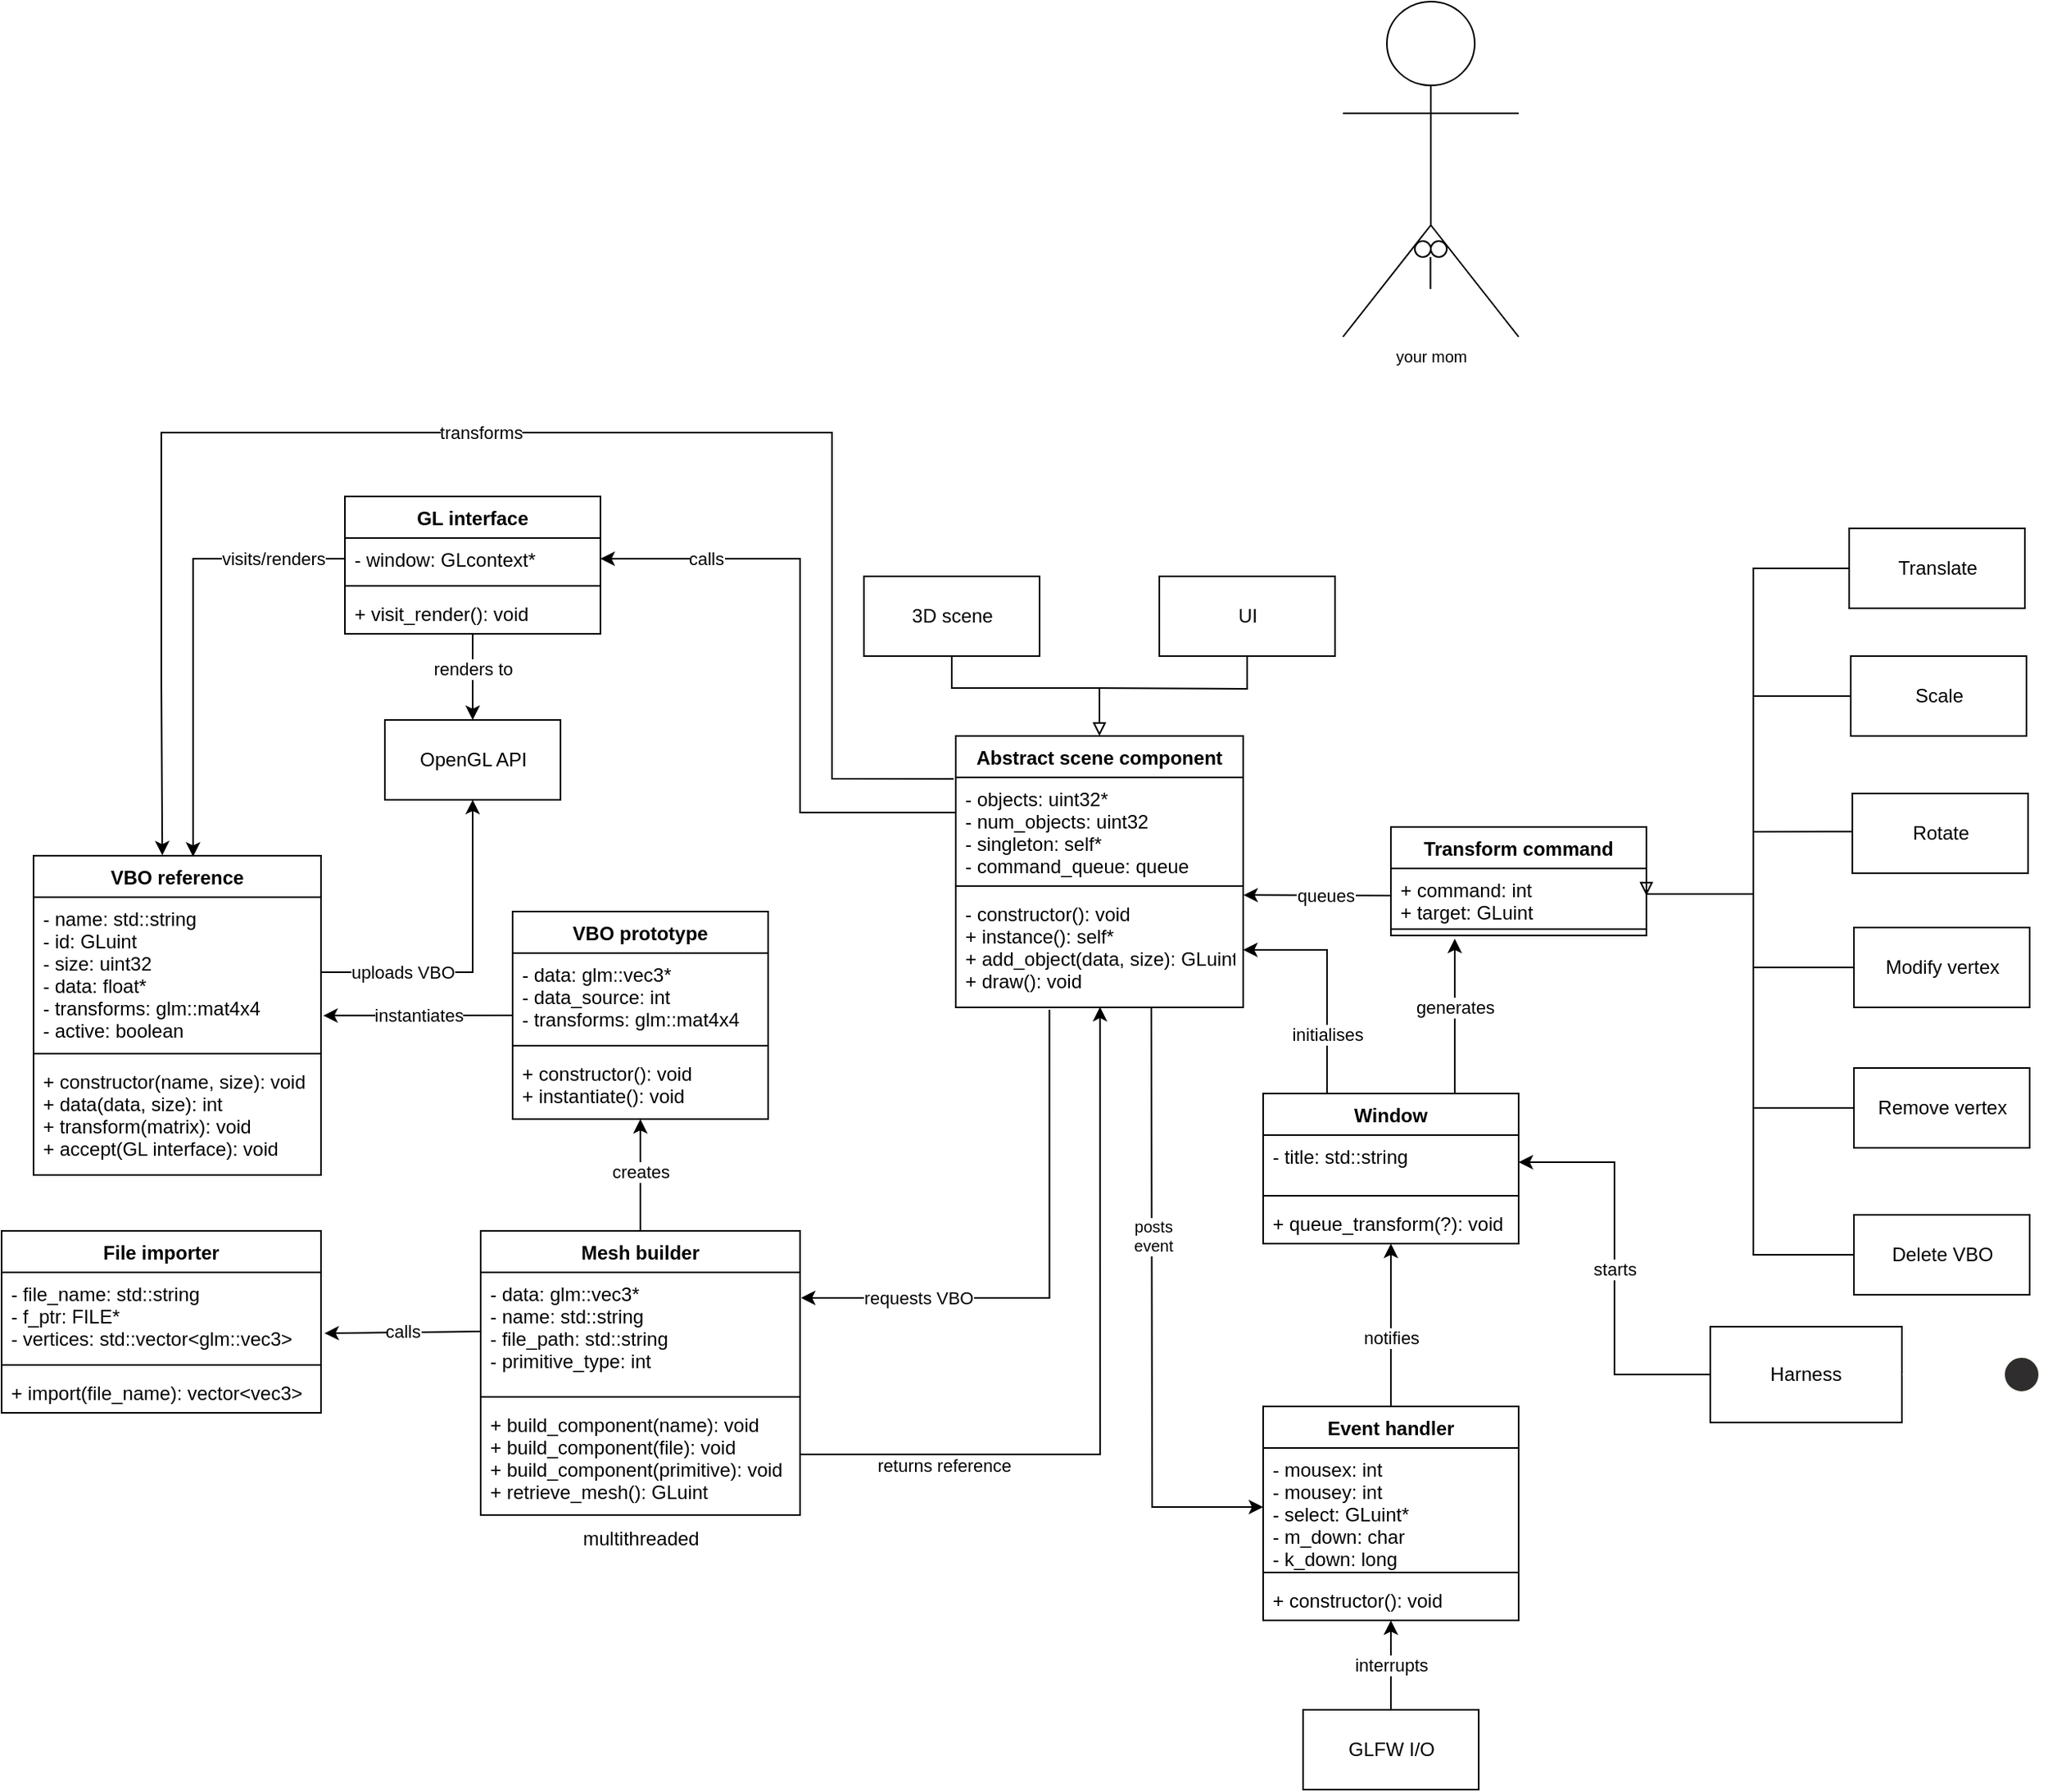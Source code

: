 <mxfile version="20.7.4" type="device"><diagram id="W9tIgFoE3N0dpQZnhDmk" name="Page-1"><mxGraphModel dx="1688" dy="947" grid="1" gridSize="10" guides="1" tooltips="1" connect="1" arrows="1" fold="1" page="1" pageScale="1" pageWidth="3300" pageHeight="4681" math="0" shadow="0"><root><mxCell id="0"/><mxCell id="1" parent="0"/><mxCell id="KyaV4JuoEpW7Y1xoKNzu-1" value="Window" style="swimlane;fontStyle=1;align=center;verticalAlign=top;childLayout=stackLayout;horizontal=1;startSize=26;horizontalStack=0;resizeParent=1;resizeParentMax=0;resizeLast=0;collapsible=1;marginBottom=0;" parent="1" vertex="1"><mxGeometry x="1940" y="1664" width="160" height="94" as="geometry"/></mxCell><mxCell id="KyaV4JuoEpW7Y1xoKNzu-2" value="- title: std::string" style="text;strokeColor=none;fillColor=none;align=left;verticalAlign=top;spacingLeft=4;spacingRight=4;overflow=hidden;rotatable=0;points=[[0,0.5],[1,0.5]];portConstraint=eastwest;" parent="KyaV4JuoEpW7Y1xoKNzu-1" vertex="1"><mxGeometry y="26" width="160" height="34" as="geometry"/></mxCell><mxCell id="KyaV4JuoEpW7Y1xoKNzu-3" value="" style="line;strokeWidth=1;fillColor=none;align=left;verticalAlign=middle;spacingTop=-1;spacingLeft=3;spacingRight=3;rotatable=0;labelPosition=right;points=[];portConstraint=eastwest;strokeColor=inherit;" parent="KyaV4JuoEpW7Y1xoKNzu-1" vertex="1"><mxGeometry y="60" width="160" height="8" as="geometry"/></mxCell><mxCell id="KyaV4JuoEpW7Y1xoKNzu-4" value="+ queue_transform(?): void" style="text;strokeColor=none;fillColor=none;align=left;verticalAlign=top;spacingLeft=4;spacingRight=4;overflow=hidden;rotatable=0;points=[[0,0.5],[1,0.5]];portConstraint=eastwest;" parent="KyaV4JuoEpW7Y1xoKNzu-1" vertex="1"><mxGeometry y="68" width="160" height="26" as="geometry"/></mxCell><mxCell id="KyaV4JuoEpW7Y1xoKNzu-5" value="VBO reference" style="swimlane;fontStyle=1;align=center;verticalAlign=top;childLayout=stackLayout;horizontal=1;startSize=26;horizontalStack=0;resizeParent=1;resizeParentMax=0;resizeLast=0;collapsible=1;marginBottom=0;" parent="1" vertex="1"><mxGeometry x="1170" y="1515" width="180" height="200" as="geometry"/></mxCell><mxCell id="KyaV4JuoEpW7Y1xoKNzu-6" value="- name: std::string&#10;- id: GLuint&#10;- size: uint32&#10;- data: float*&#10;- transforms: glm::mat4x4&#10;- active: boolean&#10;&#10;" style="text;strokeColor=none;fillColor=none;align=left;verticalAlign=top;spacingLeft=4;spacingRight=4;overflow=hidden;rotatable=0;points=[[0,0.5],[1,0.5]];portConstraint=eastwest;" parent="KyaV4JuoEpW7Y1xoKNzu-5" vertex="1"><mxGeometry y="26" width="180" height="94" as="geometry"/></mxCell><mxCell id="KyaV4JuoEpW7Y1xoKNzu-7" value="" style="line;strokeWidth=1;fillColor=none;align=left;verticalAlign=middle;spacingTop=-1;spacingLeft=3;spacingRight=3;rotatable=0;labelPosition=right;points=[];portConstraint=eastwest;strokeColor=inherit;" parent="KyaV4JuoEpW7Y1xoKNzu-5" vertex="1"><mxGeometry y="120" width="180" height="8" as="geometry"/></mxCell><mxCell id="KyaV4JuoEpW7Y1xoKNzu-8" value="+ constructor(name, size): void&#10;+ data(data, size): int&#10;+ transform(matrix): void&#10;+ accept(GL interface): void&#10;&#10;&#10;&#10;" style="text;strokeColor=none;fillColor=none;align=left;verticalAlign=top;spacingLeft=4;spacingRight=4;overflow=hidden;rotatable=0;points=[[0,0.5],[1,0.5]];portConstraint=eastwest;" parent="KyaV4JuoEpW7Y1xoKNzu-5" vertex="1"><mxGeometry y="128" width="180" height="72" as="geometry"/></mxCell><mxCell id="KyaV4JuoEpW7Y1xoKNzu-9" value="" style="group" parent="1" connectable="0" vertex="1"><mxGeometry x="1690" y="1340" width="295" height="250" as="geometry"/></mxCell><mxCell id="KyaV4JuoEpW7Y1xoKNzu-10" value="Abstract scene component" style="swimlane;fontStyle=1;align=center;verticalAlign=top;childLayout=stackLayout;horizontal=1;startSize=26;horizontalStack=0;resizeParent=1;resizeParentMax=0;resizeLast=0;collapsible=1;marginBottom=0;" parent="KyaV4JuoEpW7Y1xoKNzu-9" vertex="1"><mxGeometry x="57.5" y="100" width="180" height="170" as="geometry"/></mxCell><mxCell id="KyaV4JuoEpW7Y1xoKNzu-11" value="- objects: uint32*&#10;- num_objects: uint32&#10;- singleton: self*&#10;- command_queue: queue&#10;" style="text;strokeColor=none;fillColor=none;align=left;verticalAlign=top;spacingLeft=4;spacingRight=4;overflow=hidden;rotatable=0;points=[[0,0.5],[1,0.5]];portConstraint=eastwest;" parent="KyaV4JuoEpW7Y1xoKNzu-10" vertex="1"><mxGeometry y="26" width="180" height="64" as="geometry"/></mxCell><mxCell id="KyaV4JuoEpW7Y1xoKNzu-12" value="" style="line;strokeWidth=1;fillColor=none;align=left;verticalAlign=middle;spacingTop=-1;spacingLeft=3;spacingRight=3;rotatable=0;labelPosition=right;points=[];portConstraint=eastwest;strokeColor=inherit;" parent="KyaV4JuoEpW7Y1xoKNzu-10" vertex="1"><mxGeometry y="90" width="180" height="8" as="geometry"/></mxCell><mxCell id="KyaV4JuoEpW7Y1xoKNzu-13" value="- constructor(): void&#10;+ instance(): self*&#10;+ add_object(data, size): GLuint&#10;+ draw(): void&#10;" style="text;strokeColor=none;fillColor=none;align=left;verticalAlign=top;spacingLeft=4;spacingRight=4;overflow=hidden;rotatable=0;points=[[0,0.5],[1,0.5]];portConstraint=eastwest;" parent="KyaV4JuoEpW7Y1xoKNzu-10" vertex="1"><mxGeometry y="98" width="180" height="72" as="geometry"/></mxCell><mxCell id="KyaV4JuoEpW7Y1xoKNzu-14" value="3D scene" style="html=1;" parent="KyaV4JuoEpW7Y1xoKNzu-9" vertex="1"><mxGeometry width="110" height="50" as="geometry"/></mxCell><mxCell id="KyaV4JuoEpW7Y1xoKNzu-15" value="UI" style="html=1;" parent="KyaV4JuoEpW7Y1xoKNzu-9" vertex="1"><mxGeometry x="185" width="110" height="50" as="geometry"/></mxCell><mxCell id="KyaV4JuoEpW7Y1xoKNzu-16" value="" style="endArrow=block;html=1;rounded=0;endFill=0;entryX=0.5;entryY=0;entryDx=0;entryDy=0;exitX=0.5;exitY=1;exitDx=0;exitDy=0;edgeStyle=orthogonalEdgeStyle;" parent="KyaV4JuoEpW7Y1xoKNzu-9" source="KyaV4JuoEpW7Y1xoKNzu-14" target="KyaV4JuoEpW7Y1xoKNzu-10" edge="1"><mxGeometry width="50" height="50" relative="1" as="geometry"><mxPoint x="-172.5" y="10" as="sourcePoint"/><mxPoint x="-122.5" y="-40" as="targetPoint"/><Array as="points"><mxPoint x="55.5" y="70"/><mxPoint x="147.5" y="70"/></Array></mxGeometry></mxCell><mxCell id="KyaV4JuoEpW7Y1xoKNzu-17" value="" style="endArrow=none;html=1;rounded=0;entryX=0.5;entryY=1;entryDx=0;entryDy=0;edgeStyle=orthogonalEdgeStyle;" parent="KyaV4JuoEpW7Y1xoKNzu-9" target="KyaV4JuoEpW7Y1xoKNzu-15" edge="1"><mxGeometry width="50" height="50" relative="1" as="geometry"><mxPoint x="147.5" y="70" as="sourcePoint"/><mxPoint x="327.5" y="70" as="targetPoint"/></mxGeometry></mxCell><mxCell id="KyaV4JuoEpW7Y1xoKNzu-18" value="" style="group" parent="1" connectable="0" vertex="1"><mxGeometry x="2010" y="1310" width="410" height="480" as="geometry"/></mxCell><mxCell id="KyaV4JuoEpW7Y1xoKNzu-19" value="Translate" style="html=1;" parent="KyaV4JuoEpW7Y1xoKNzu-18" vertex="1"><mxGeometry x="297" width="110" height="50" as="geometry"/></mxCell><mxCell id="KyaV4JuoEpW7Y1xoKNzu-20" value="Scale" style="html=1;" parent="KyaV4JuoEpW7Y1xoKNzu-18" vertex="1"><mxGeometry x="298" y="80" width="110" height="50" as="geometry"/></mxCell><mxCell id="KyaV4JuoEpW7Y1xoKNzu-21" value="Rotate" style="html=1;" parent="KyaV4JuoEpW7Y1xoKNzu-18" vertex="1"><mxGeometry x="299" y="166" width="110" height="50" as="geometry"/></mxCell><mxCell id="KyaV4JuoEpW7Y1xoKNzu-22" value="Modify vertex" style="html=1;" parent="KyaV4JuoEpW7Y1xoKNzu-18" vertex="1"><mxGeometry x="300" y="250" width="110" height="50" as="geometry"/></mxCell><mxCell id="KyaV4JuoEpW7Y1xoKNzu-23" value="Remove vertex" style="html=1;" parent="KyaV4JuoEpW7Y1xoKNzu-18" vertex="1"><mxGeometry x="300" y="338" width="110" height="50" as="geometry"/></mxCell><mxCell id="KyaV4JuoEpW7Y1xoKNzu-24" value="Delete VBO" style="html=1;" parent="KyaV4JuoEpW7Y1xoKNzu-18" vertex="1"><mxGeometry x="300" y="430" width="110" height="50" as="geometry"/></mxCell><mxCell id="KyaV4JuoEpW7Y1xoKNzu-25" value="" style="endArrow=block;html=1;rounded=0;endFill=0;exitX=0;exitY=0.5;exitDx=0;exitDy=0;edgeStyle=orthogonalEdgeStyle;" parent="KyaV4JuoEpW7Y1xoKNzu-18" source="KyaV4JuoEpW7Y1xoKNzu-19" edge="1"><mxGeometry width="50" height="50" relative="1" as="geometry"><mxPoint x="-303" y="190" as="sourcePoint"/><mxPoint x="170" y="230" as="targetPoint"/><Array as="points"><mxPoint x="237" y="25"/><mxPoint x="237" y="229"/></Array></mxGeometry></mxCell><mxCell id="KyaV4JuoEpW7Y1xoKNzu-26" value="" style="endArrow=none;html=1;rounded=0;entryX=0;entryY=0.5;entryDx=0;entryDy=0;edgeStyle=orthogonalEdgeStyle;" parent="KyaV4JuoEpW7Y1xoKNzu-18" target="KyaV4JuoEpW7Y1xoKNzu-24" edge="1"><mxGeometry width="50" height="50" relative="1" as="geometry"><mxPoint x="237" y="220" as="sourcePoint"/><mxPoint x="147" y="100" as="targetPoint"/><Array as="points"><mxPoint x="237" y="455"/></Array></mxGeometry></mxCell><mxCell id="KyaV4JuoEpW7Y1xoKNzu-27" value="" style="endArrow=none;html=1;rounded=0;exitX=0;exitY=0.5;exitDx=0;exitDy=0;" parent="KyaV4JuoEpW7Y1xoKNzu-18" source="KyaV4JuoEpW7Y1xoKNzu-20" edge="1"><mxGeometry width="50" height="50" relative="1" as="geometry"><mxPoint x="567" y="210" as="sourcePoint"/><mxPoint x="237" y="105" as="targetPoint"/></mxGeometry></mxCell><mxCell id="KyaV4JuoEpW7Y1xoKNzu-28" value="" style="endArrow=none;html=1;rounded=0;exitX=-0.001;exitY=0.478;exitDx=0;exitDy=0;exitPerimeter=0;" parent="KyaV4JuoEpW7Y1xoKNzu-18" source="KyaV4JuoEpW7Y1xoKNzu-21" edge="1"><mxGeometry width="50" height="50" relative="1" as="geometry"><mxPoint x="287" y="190" as="sourcePoint"/><mxPoint x="237" y="190" as="targetPoint"/></mxGeometry></mxCell><mxCell id="KyaV4JuoEpW7Y1xoKNzu-29" value="" style="endArrow=none;html=1;rounded=0;entryX=0;entryY=0.5;entryDx=0;entryDy=0;" parent="KyaV4JuoEpW7Y1xoKNzu-18" target="KyaV4JuoEpW7Y1xoKNzu-22" edge="1"><mxGeometry width="50" height="50" relative="1" as="geometry"><mxPoint x="237" y="275" as="sourcePoint"/><mxPoint x="207" y="330" as="targetPoint"/></mxGeometry></mxCell><mxCell id="KyaV4JuoEpW7Y1xoKNzu-30" value="" style="endArrow=none;html=1;rounded=0;entryX=0;entryY=0.5;entryDx=0;entryDy=0;" parent="KyaV4JuoEpW7Y1xoKNzu-18" target="KyaV4JuoEpW7Y1xoKNzu-23" edge="1"><mxGeometry width="50" height="50" relative="1" as="geometry"><mxPoint x="237" y="363" as="sourcePoint"/><mxPoint x="197" y="380" as="targetPoint"/></mxGeometry></mxCell><mxCell id="KyaV4JuoEpW7Y1xoKNzu-31" value="Transform command" style="swimlane;fontStyle=1;align=center;verticalAlign=top;childLayout=stackLayout;horizontal=1;startSize=26;horizontalStack=0;resizeParent=1;resizeParentMax=0;resizeLast=0;collapsible=1;marginBottom=0;" parent="KyaV4JuoEpW7Y1xoKNzu-18" vertex="1"><mxGeometry x="10" y="187" width="160" height="68" as="geometry"/></mxCell><mxCell id="KyaV4JuoEpW7Y1xoKNzu-32" value="+ command: int&#10;+ target: GLuint&#10;" style="text;strokeColor=none;fillColor=none;align=left;verticalAlign=top;spacingLeft=4;spacingRight=4;overflow=hidden;rotatable=0;points=[[0,0.5],[1,0.5]];portConstraint=eastwest;" parent="KyaV4JuoEpW7Y1xoKNzu-31" vertex="1"><mxGeometry y="26" width="160" height="34" as="geometry"/></mxCell><mxCell id="KyaV4JuoEpW7Y1xoKNzu-33" value="" style="line;strokeWidth=1;fillColor=none;align=left;verticalAlign=middle;spacingTop=-1;spacingLeft=3;spacingRight=3;rotatable=0;labelPosition=right;points=[];portConstraint=eastwest;strokeColor=inherit;" parent="KyaV4JuoEpW7Y1xoKNzu-31" vertex="1"><mxGeometry y="60" width="160" height="8" as="geometry"/></mxCell><mxCell id="KyaV4JuoEpW7Y1xoKNzu-34" value="VBO prototype" style="swimlane;fontStyle=1;align=center;verticalAlign=top;childLayout=stackLayout;horizontal=1;startSize=26;horizontalStack=0;resizeParent=1;resizeParentMax=0;resizeLast=0;collapsible=1;marginBottom=0;" parent="1" vertex="1"><mxGeometry x="1470" y="1550" width="160" height="130" as="geometry"/></mxCell><mxCell id="KyaV4JuoEpW7Y1xoKNzu-35" value="- data: glm::vec3*&#10;- data_source: int&#10;- transforms: glm::mat4x4&#10;" style="text;strokeColor=none;fillColor=none;align=left;verticalAlign=top;spacingLeft=4;spacingRight=4;overflow=hidden;rotatable=0;points=[[0,0.5],[1,0.5]];portConstraint=eastwest;" parent="KyaV4JuoEpW7Y1xoKNzu-34" vertex="1"><mxGeometry y="26" width="160" height="54" as="geometry"/></mxCell><mxCell id="KyaV4JuoEpW7Y1xoKNzu-36" value="" style="line;strokeWidth=1;fillColor=none;align=left;verticalAlign=middle;spacingTop=-1;spacingLeft=3;spacingRight=3;rotatable=0;labelPosition=right;points=[];portConstraint=eastwest;strokeColor=inherit;" parent="KyaV4JuoEpW7Y1xoKNzu-34" vertex="1"><mxGeometry y="80" width="160" height="8" as="geometry"/></mxCell><mxCell id="KyaV4JuoEpW7Y1xoKNzu-37" value="+ constructor(): void&#10;+ instantiate(): void" style="text;strokeColor=none;fillColor=none;align=left;verticalAlign=top;spacingLeft=4;spacingRight=4;overflow=hidden;rotatable=0;points=[[0,0.5],[1,0.5]];portConstraint=eastwest;" parent="KyaV4JuoEpW7Y1xoKNzu-34" vertex="1"><mxGeometry y="88" width="160" height="42" as="geometry"/></mxCell><mxCell id="KyaV4JuoEpW7Y1xoKNzu-38" value="" style="endArrow=classic;html=1;rounded=0;exitX=0.5;exitY=0;exitDx=0;exitDy=0;" parent="1" source="KyaV4JuoEpW7Y1xoKNzu-62" target="KyaV4JuoEpW7Y1xoKNzu-37" edge="1"><mxGeometry width="50" height="50" relative="1" as="geometry"><mxPoint x="1270" y="1750" as="sourcePoint"/><mxPoint x="1530" y="1600" as="targetPoint"/></mxGeometry></mxCell><mxCell id="KyaV4JuoEpW7Y1xoKNzu-39" value="creates" style="edgeLabel;html=1;align=center;verticalAlign=middle;resizable=0;points=[];" parent="KyaV4JuoEpW7Y1xoKNzu-38" connectable="0" vertex="1"><mxGeometry x="-0.261" y="-2" relative="1" as="geometry"><mxPoint x="-2" y="-11" as="offset"/></mxGeometry></mxCell><mxCell id="KyaV4JuoEpW7Y1xoKNzu-40" value="" style="endArrow=classic;html=1;rounded=0;edgeStyle=orthogonalEdgeStyle;entryX=0.502;entryY=0.996;entryDx=0;entryDy=0;entryPerimeter=0;exitX=1;exitY=0.5;exitDx=0;exitDy=0;" parent="1" source="KyaV4JuoEpW7Y1xoKNzu-65" target="KyaV4JuoEpW7Y1xoKNzu-13" edge="1"><mxGeometry width="50" height="50" relative="1" as="geometry"><mxPoint x="1650" y="1710" as="sourcePoint"/><mxPoint x="1700" y="1660" as="targetPoint"/><Array as="points"><mxPoint x="1650" y="1890"/><mxPoint x="1838" y="1890"/></Array></mxGeometry></mxCell><mxCell id="KyaV4JuoEpW7Y1xoKNzu-41" value="returns reference" style="edgeLabel;html=1;align=center;verticalAlign=middle;resizable=0;points=[];" parent="KyaV4JuoEpW7Y1xoKNzu-40" connectable="0" vertex="1"><mxGeometry x="-0.184" y="-1" relative="1" as="geometry"><mxPoint x="-99" y="8" as="offset"/></mxGeometry></mxCell><mxCell id="KyaV4JuoEpW7Y1xoKNzu-42" value="" style="endArrow=classic;html=1;rounded=0;exitX=0.326;exitY=1.021;exitDx=0;exitDy=0;exitPerimeter=0;entryX=1.003;entryY=0.222;entryDx=0;entryDy=0;edgeStyle=orthogonalEdgeStyle;entryPerimeter=0;shadow=0;" parent="1" source="KyaV4JuoEpW7Y1xoKNzu-13" target="KyaV4JuoEpW7Y1xoKNzu-63" edge="1"><mxGeometry width="50" height="50" relative="1" as="geometry"><mxPoint x="1260" y="1740" as="sourcePoint"/><mxPoint x="1310" y="1690" as="targetPoint"/><Array as="points"><mxPoint x="1806" y="1792"/><mxPoint x="1651" y="1792"/></Array></mxGeometry></mxCell><mxCell id="KyaV4JuoEpW7Y1xoKNzu-43" value="requests VBO" style="edgeLabel;html=1;align=center;verticalAlign=middle;resizable=0;points=[];" parent="KyaV4JuoEpW7Y1xoKNzu-42" connectable="0" vertex="1"><mxGeometry x="0.219" relative="1" as="geometry"><mxPoint x="-58" as="offset"/></mxGeometry></mxCell><mxCell id="KyaV4JuoEpW7Y1xoKNzu-44" value="GL interface" style="swimlane;fontStyle=1;align=center;verticalAlign=top;childLayout=stackLayout;horizontal=1;startSize=26;horizontalStack=0;resizeParent=1;resizeParentMax=0;resizeLast=0;collapsible=1;marginBottom=0;" parent="1" vertex="1"><mxGeometry x="1365" y="1290" width="160" height="86" as="geometry"/></mxCell><mxCell id="KyaV4JuoEpW7Y1xoKNzu-45" value="- window: GLcontext*" style="text;strokeColor=none;fillColor=none;align=left;verticalAlign=top;spacingLeft=4;spacingRight=4;overflow=hidden;rotatable=0;points=[[0,0.5],[1,0.5]];portConstraint=eastwest;" parent="KyaV4JuoEpW7Y1xoKNzu-44" vertex="1"><mxGeometry y="26" width="160" height="26" as="geometry"/></mxCell><mxCell id="KyaV4JuoEpW7Y1xoKNzu-46" value="" style="line;strokeWidth=1;fillColor=none;align=left;verticalAlign=middle;spacingTop=-1;spacingLeft=3;spacingRight=3;rotatable=0;labelPosition=right;points=[];portConstraint=eastwest;strokeColor=inherit;" parent="KyaV4JuoEpW7Y1xoKNzu-44" vertex="1"><mxGeometry y="52" width="160" height="8" as="geometry"/></mxCell><mxCell id="KyaV4JuoEpW7Y1xoKNzu-47" value="+ visit_render(): void" style="text;strokeColor=none;fillColor=none;align=left;verticalAlign=top;spacingLeft=4;spacingRight=4;overflow=hidden;rotatable=0;points=[[0,0.5],[1,0.5]];portConstraint=eastwest;" parent="KyaV4JuoEpW7Y1xoKNzu-44" vertex="1"><mxGeometry y="60" width="160" height="26" as="geometry"/></mxCell><mxCell id="KyaV4JuoEpW7Y1xoKNzu-48" value="" style="endArrow=classic;html=1;rounded=0;shadow=0;exitX=0;exitY=0.5;exitDx=0;exitDy=0;entryX=1;entryY=0.5;entryDx=0;entryDy=0;edgeStyle=orthogonalEdgeStyle;" parent="1" source="KyaV4JuoEpW7Y1xoKNzu-11" target="KyaV4JuoEpW7Y1xoKNzu-45" edge="1"><mxGeometry width="50" height="50" relative="1" as="geometry"><mxPoint x="1270" y="1340" as="sourcePoint"/><mxPoint x="1320" y="1290" as="targetPoint"/><Array as="points"><mxPoint x="1650" y="1488"/><mxPoint x="1650" y="1329"/></Array></mxGeometry></mxCell><mxCell id="KyaV4JuoEpW7Y1xoKNzu-49" value="calls" style="edgeLabel;html=1;align=center;verticalAlign=middle;resizable=0;points=[];" parent="KyaV4JuoEpW7Y1xoKNzu-48" connectable="0" vertex="1"><mxGeometry x="0.554" y="3" relative="1" as="geometry"><mxPoint x="-22" y="-3" as="offset"/></mxGeometry></mxCell><mxCell id="KyaV4JuoEpW7Y1xoKNzu-50" value="visits/renders" style="endArrow=classic;html=1;rounded=0;shadow=0;exitX=0;exitY=0.5;exitDx=0;exitDy=0;edgeStyle=orthogonalEdgeStyle;entryX=0.555;entryY=0.003;entryDx=0;entryDy=0;entryPerimeter=0;" parent="1" source="KyaV4JuoEpW7Y1xoKNzu-45" target="KyaV4JuoEpW7Y1xoKNzu-5" edge="1"><mxGeometry x="-0.681" width="50" height="50" relative="1" as="geometry"><mxPoint x="1130" y="1360" as="sourcePoint"/><mxPoint x="1270" y="1400" as="targetPoint"/><mxPoint as="offset"/><Array as="points"><mxPoint x="1270" y="1329"/></Array></mxGeometry></mxCell><mxCell id="KyaV4JuoEpW7Y1xoKNzu-51" value="OpenGL API" style="html=1;" parent="1" vertex="1"><mxGeometry x="1390" y="1430" width="110" height="50" as="geometry"/></mxCell><mxCell id="KyaV4JuoEpW7Y1xoKNzu-52" value="transforms" style="endArrow=classic;html=1;rounded=0;shadow=0;exitX=-0.007;exitY=0.013;exitDx=0;exitDy=0;exitPerimeter=0;edgeStyle=orthogonalEdgeStyle;entryX=0.448;entryY=-0.001;entryDx=0;entryDy=0;entryPerimeter=0;" parent="1" source="KyaV4JuoEpW7Y1xoKNzu-11" target="KyaV4JuoEpW7Y1xoKNzu-5" edge="1"><mxGeometry x="0.049" width="50" height="50" relative="1" as="geometry"><mxPoint x="1260" y="1270" as="sourcePoint"/><mxPoint x="1250" y="1401" as="targetPoint"/><Array as="points"><mxPoint x="1670" y="1467"/><mxPoint x="1670" y="1250"/><mxPoint x="1250" y="1250"/><mxPoint x="1250" y="1401"/></Array><mxPoint as="offset"/></mxGeometry></mxCell><mxCell id="KyaV4JuoEpW7Y1xoKNzu-53" value="instantiates" style="endArrow=classic;html=1;rounded=0;shadow=0;exitX=0;exitY=0.5;exitDx=0;exitDy=0;entryX=1.008;entryY=0.789;entryDx=0;entryDy=0;entryPerimeter=0;" parent="1" source="KyaV4JuoEpW7Y1xoKNzu-34" target="KyaV4JuoEpW7Y1xoKNzu-6" edge="1"><mxGeometry width="50" height="50" relative="1" as="geometry"><mxPoint x="1390" y="1520" as="sourcePoint"/><mxPoint x="1440" y="1470" as="targetPoint"/></mxGeometry></mxCell><mxCell id="KyaV4JuoEpW7Y1xoKNzu-54" value="" style="group" parent="1" connectable="0" vertex="1"><mxGeometry x="1150" y="1750" width="500" height="208" as="geometry"/></mxCell><mxCell id="KyaV4JuoEpW7Y1xoKNzu-55" value="File importer" style="swimlane;fontStyle=1;align=center;verticalAlign=top;childLayout=stackLayout;horizontal=1;startSize=26;horizontalStack=0;resizeParent=1;resizeParentMax=0;resizeLast=0;collapsible=1;marginBottom=0;" parent="KyaV4JuoEpW7Y1xoKNzu-54" vertex="1"><mxGeometry width="200" height="114" as="geometry"/></mxCell><mxCell id="KyaV4JuoEpW7Y1xoKNzu-56" value="- file_name: std::string&#10;- f_ptr: FILE*&#10;- vertices: std::vector&lt;glm::vec3&gt;&#10;" style="text;strokeColor=none;fillColor=none;align=left;verticalAlign=top;spacingLeft=4;spacingRight=4;overflow=hidden;rotatable=0;points=[[0,0.5],[1,0.5]];portConstraint=eastwest;" parent="KyaV4JuoEpW7Y1xoKNzu-55" vertex="1"><mxGeometry y="26" width="200" height="54" as="geometry"/></mxCell><mxCell id="KyaV4JuoEpW7Y1xoKNzu-57" value="" style="line;strokeWidth=1;fillColor=none;align=left;verticalAlign=middle;spacingTop=-1;spacingLeft=3;spacingRight=3;rotatable=0;labelPosition=right;points=[];portConstraint=eastwest;strokeColor=inherit;" parent="KyaV4JuoEpW7Y1xoKNzu-55" vertex="1"><mxGeometry y="80" width="200" height="8" as="geometry"/></mxCell><mxCell id="KyaV4JuoEpW7Y1xoKNzu-58" value="+ import(file_name): vector&lt;vec3&gt;" style="text;strokeColor=none;fillColor=none;align=left;verticalAlign=top;spacingLeft=4;spacingRight=4;overflow=hidden;rotatable=0;points=[[0,0.5],[1,0.5]];portConstraint=eastwest;" parent="KyaV4JuoEpW7Y1xoKNzu-55" vertex="1"><mxGeometry y="88" width="200" height="26" as="geometry"/></mxCell><mxCell id="KyaV4JuoEpW7Y1xoKNzu-59" value="" style="endArrow=classic;html=1;rounded=0;shadow=0;exitX=0;exitY=0.5;exitDx=0;exitDy=0;entryX=1.011;entryY=0.707;entryDx=0;entryDy=0;entryPerimeter=0;" parent="KyaV4JuoEpW7Y1xoKNzu-54" source="KyaV4JuoEpW7Y1xoKNzu-63" target="KyaV4JuoEpW7Y1xoKNzu-56" edge="1"><mxGeometry width="50" height="50" relative="1" as="geometry"><mxPoint x="210" y="40" as="sourcePoint"/><mxPoint x="260" y="-10" as="targetPoint"/></mxGeometry></mxCell><mxCell id="KyaV4JuoEpW7Y1xoKNzu-60" value="calls" style="edgeLabel;html=1;align=center;verticalAlign=middle;resizable=0;points=[];" parent="KyaV4JuoEpW7Y1xoKNzu-59" connectable="0" vertex="1"><mxGeometry x="0.154" y="-1" relative="1" as="geometry"><mxPoint x="7" as="offset"/></mxGeometry></mxCell><mxCell id="KyaV4JuoEpW7Y1xoKNzu-61" value="" style="group" parent="KyaV4JuoEpW7Y1xoKNzu-54" connectable="0" vertex="1"><mxGeometry x="300" width="200" height="208" as="geometry"/></mxCell><mxCell id="KyaV4JuoEpW7Y1xoKNzu-62" value="Mesh builder" style="swimlane;fontStyle=1;align=center;verticalAlign=top;childLayout=stackLayout;horizontal=1;startSize=26;horizontalStack=0;resizeParent=1;resizeParentMax=0;resizeLast=0;collapsible=1;marginBottom=0;" parent="KyaV4JuoEpW7Y1xoKNzu-61" vertex="1"><mxGeometry width="200" height="178" as="geometry"/></mxCell><mxCell id="KyaV4JuoEpW7Y1xoKNzu-63" value="- data: glm::vec3*&#10;- name: std::string&#10;- file_path: std::string&#10;- primitive_type: int&#10;" style="text;strokeColor=none;fillColor=none;align=left;verticalAlign=top;spacingLeft=4;spacingRight=4;overflow=hidden;rotatable=0;points=[[0,0.5],[1,0.5]];portConstraint=eastwest;" parent="KyaV4JuoEpW7Y1xoKNzu-62" vertex="1"><mxGeometry y="26" width="200" height="74" as="geometry"/></mxCell><mxCell id="KyaV4JuoEpW7Y1xoKNzu-64" value="" style="line;strokeWidth=1;fillColor=none;align=left;verticalAlign=middle;spacingTop=-1;spacingLeft=3;spacingRight=3;rotatable=0;labelPosition=right;points=[];portConstraint=eastwest;strokeColor=inherit;" parent="KyaV4JuoEpW7Y1xoKNzu-62" vertex="1"><mxGeometry y="100" width="200" height="8" as="geometry"/></mxCell><mxCell id="KyaV4JuoEpW7Y1xoKNzu-65" value="+ build_component(name): void&#10;+ build_component(file): void&#10;+ build_component(primitive): void&#10;+ retrieve_mesh(): GLuint&#10;" style="text;strokeColor=none;fillColor=none;align=left;verticalAlign=top;spacingLeft=4;spacingRight=4;overflow=hidden;rotatable=0;points=[[0,0.5],[1,0.5]];portConstraint=eastwest;" parent="KyaV4JuoEpW7Y1xoKNzu-62" vertex="1"><mxGeometry y="108" width="200" height="70" as="geometry"/></mxCell><mxCell id="KyaV4JuoEpW7Y1xoKNzu-66" value="multithreaded" style="text;html=1;align=center;verticalAlign=middle;resizable=0;points=[];autosize=1;strokeColor=none;fillColor=none;" parent="KyaV4JuoEpW7Y1xoKNzu-61" vertex="1"><mxGeometry x="50" y="178" width="100" height="30" as="geometry"/></mxCell><mxCell id="KyaV4JuoEpW7Y1xoKNzu-67" value="" style="endArrow=classic;html=1;rounded=0;shadow=0;exitX=1;exitY=0.5;exitDx=0;exitDy=0;entryX=0.5;entryY=1;entryDx=0;entryDy=0;edgeStyle=orthogonalEdgeStyle;" parent="1" source="KyaV4JuoEpW7Y1xoKNzu-6" target="KyaV4JuoEpW7Y1xoKNzu-51" edge="1"><mxGeometry width="50" height="50" relative="1" as="geometry"><mxPoint x="1380" y="1570" as="sourcePoint"/><mxPoint x="1430" y="1520" as="targetPoint"/></mxGeometry></mxCell><mxCell id="KyaV4JuoEpW7Y1xoKNzu-68" value="uploads VBO" style="edgeLabel;html=1;align=center;verticalAlign=middle;resizable=0;points=[];" parent="KyaV4JuoEpW7Y1xoKNzu-67" connectable="0" vertex="1"><mxGeometry x="-0.534" y="-1" relative="1" as="geometry"><mxPoint x="3" y="-1" as="offset"/></mxGeometry></mxCell><mxCell id="KyaV4JuoEpW7Y1xoKNzu-69" value="" style="endArrow=classic;html=1;rounded=0;shadow=0;entryX=0.5;entryY=0;entryDx=0;entryDy=0;exitX=0.5;exitY=1;exitDx=0;exitDy=0;" parent="1" source="KyaV4JuoEpW7Y1xoKNzu-44" target="KyaV4JuoEpW7Y1xoKNzu-51" edge="1"><mxGeometry width="50" height="50" relative="1" as="geometry"><mxPoint x="1370" y="1400" as="sourcePoint"/><mxPoint x="1350" y="1400" as="targetPoint"/></mxGeometry></mxCell><mxCell id="KyaV4JuoEpW7Y1xoKNzu-70" value="renders to" style="edgeLabel;html=1;align=center;verticalAlign=middle;resizable=0;points=[];" parent="KyaV4JuoEpW7Y1xoKNzu-69" connectable="0" vertex="1"><mxGeometry x="-0.196" relative="1" as="geometry"><mxPoint as="offset"/></mxGeometry></mxCell><mxCell id="KyaV4JuoEpW7Y1xoKNzu-71" value="" style="endArrow=classic;html=1;rounded=0;shadow=0;exitX=0;exitY=0.5;exitDx=0;exitDy=0;entryX=1.001;entryY=0.023;entryDx=0;entryDy=0;entryPerimeter=0;" parent="1" source="KyaV4JuoEpW7Y1xoKNzu-32" target="KyaV4JuoEpW7Y1xoKNzu-13" edge="1"><mxGeometry width="50" height="50" relative="1" as="geometry"><mxPoint x="1940" y="1660" as="sourcePoint"/><mxPoint x="1990" y="1610" as="targetPoint"/></mxGeometry></mxCell><mxCell id="KyaV4JuoEpW7Y1xoKNzu-72" value="queues" style="edgeLabel;html=1;align=center;verticalAlign=middle;resizable=0;points=[];" parent="KyaV4JuoEpW7Y1xoKNzu-71" connectable="0" vertex="1"><mxGeometry x="-0.097" y="2" relative="1" as="geometry"><mxPoint y="-2" as="offset"/></mxGeometry></mxCell><mxCell id="KyaV4JuoEpW7Y1xoKNzu-73" value="" style="endArrow=classic;html=1;rounded=0;shadow=0;exitX=0.25;exitY=0;exitDx=0;exitDy=0;entryX=1;entryY=0.5;entryDx=0;entryDy=0;" parent="1" source="KyaV4JuoEpW7Y1xoKNzu-1" target="KyaV4JuoEpW7Y1xoKNzu-13" edge="1"><mxGeometry width="50" height="50" relative="1" as="geometry"><mxPoint x="1860" y="1720" as="sourcePoint"/><mxPoint x="1910" y="1670" as="targetPoint"/><Array as="points"><mxPoint x="1980" y="1574"/></Array></mxGeometry></mxCell><mxCell id="KyaV4JuoEpW7Y1xoKNzu-74" value="initialises" style="edgeLabel;html=1;align=center;verticalAlign=middle;resizable=0;points=[];" parent="KyaV4JuoEpW7Y1xoKNzu-73" connectable="0" vertex="1"><mxGeometry x="-0.473" relative="1" as="geometry"><mxPoint as="offset"/></mxGeometry></mxCell><mxCell id="KyaV4JuoEpW7Y1xoKNzu-75" value="generates" style="endArrow=classic;html=1;rounded=0;shadow=0;exitX=0.75;exitY=0;exitDx=0;exitDy=0;edgeStyle=orthogonalEdgeStyle;" parent="1" source="KyaV4JuoEpW7Y1xoKNzu-1" edge="1"><mxGeometry x="0.113" width="50" height="50" relative="1" as="geometry"><mxPoint x="1870" y="1770" as="sourcePoint"/><mxPoint x="2060" y="1567" as="targetPoint"/><mxPoint as="offset"/><Array as="points"><mxPoint x="2060" y="1567"/></Array></mxGeometry></mxCell><mxCell id="KyaV4JuoEpW7Y1xoKNzu-78" value="Harness" style="rounded=0;whiteSpace=wrap;html=1;" vertex="1" parent="1"><mxGeometry x="2220" y="1810" width="120" height="60" as="geometry"/></mxCell><mxCell id="KyaV4JuoEpW7Y1xoKNzu-79" value="starts" style="endArrow=classic;html=1;rounded=0;exitX=0;exitY=0.5;exitDx=0;exitDy=0;entryX=1;entryY=0.5;entryDx=0;entryDy=0;edgeStyle=orthogonalEdgeStyle;" edge="1" parent="1" source="KyaV4JuoEpW7Y1xoKNzu-78" target="KyaV4JuoEpW7Y1xoKNzu-2"><mxGeometry width="50" height="50" relative="1" as="geometry"><mxPoint x="2040" y="1940" as="sourcePoint"/><mxPoint x="2090" y="1890" as="targetPoint"/></mxGeometry></mxCell><mxCell id="KyaV4JuoEpW7Y1xoKNzu-84" value="Event handler" style="swimlane;fontStyle=1;align=center;verticalAlign=top;childLayout=stackLayout;horizontal=1;startSize=26;horizontalStack=0;resizeParent=1;resizeParentMax=0;resizeLast=0;collapsible=1;marginBottom=0;" vertex="1" parent="1"><mxGeometry x="1940" y="1860" width="160" height="134" as="geometry"/></mxCell><mxCell id="KyaV4JuoEpW7Y1xoKNzu-85" value="- mousex: int&#10;- mousey: int&#10;- select: GLuint*&#10;- m_down: char&#10;- k_down: long&#10;&#10;" style="text;strokeColor=none;fillColor=none;align=left;verticalAlign=top;spacingLeft=4;spacingRight=4;overflow=hidden;rotatable=0;points=[[0,0.5],[1,0.5]];portConstraint=eastwest;" vertex="1" parent="KyaV4JuoEpW7Y1xoKNzu-84"><mxGeometry y="26" width="160" height="74" as="geometry"/></mxCell><mxCell id="KyaV4JuoEpW7Y1xoKNzu-86" value="" style="line;strokeWidth=1;fillColor=none;align=left;verticalAlign=middle;spacingTop=-1;spacingLeft=3;spacingRight=3;rotatable=0;labelPosition=right;points=[];portConstraint=eastwest;strokeColor=inherit;" vertex="1" parent="KyaV4JuoEpW7Y1xoKNzu-84"><mxGeometry y="100" width="160" height="8" as="geometry"/></mxCell><mxCell id="KyaV4JuoEpW7Y1xoKNzu-87" value="+ constructor(): void" style="text;strokeColor=none;fillColor=none;align=left;verticalAlign=top;spacingLeft=4;spacingRight=4;overflow=hidden;rotatable=0;points=[[0,0.5],[1,0.5]];portConstraint=eastwest;" vertex="1" parent="KyaV4JuoEpW7Y1xoKNzu-84"><mxGeometry y="108" width="160" height="26" as="geometry"/></mxCell><mxCell id="KyaV4JuoEpW7Y1xoKNzu-92" value="GLFW I/O" style="html=1;" vertex="1" parent="1"><mxGeometry x="1965" y="2050" width="110" height="50" as="geometry"/></mxCell><mxCell id="KyaV4JuoEpW7Y1xoKNzu-93" value="interrupts" style="endArrow=none;html=1;rounded=0;entryX=0.5;entryY=0;entryDx=0;entryDy=0;exitX=0.5;exitY=1;exitDx=0;exitDy=0;startArrow=classic;startFill=1;endFill=0;" edge="1" parent="1" source="KyaV4JuoEpW7Y1xoKNzu-84" target="KyaV4JuoEpW7Y1xoKNzu-92"><mxGeometry width="50" height="50" relative="1" as="geometry"><mxPoint x="2080" y="1970" as="sourcePoint"/><mxPoint x="1790" y="2060" as="targetPoint"/></mxGeometry></mxCell><mxCell id="KyaV4JuoEpW7Y1xoKNzu-96" value="" style="ellipse;html=1;shape=startState;fillColor=#2f2d2d;strokeColor=#F8FFF2;" vertex="1" parent="1"><mxGeometry x="2400" y="1825" width="30" height="30" as="geometry"/></mxCell><mxCell id="KyaV4JuoEpW7Y1xoKNzu-97" value="" style="edgeStyle=orthogonalEdgeStyle;html=1;verticalAlign=bottom;endArrow=open;endSize=8;strokeColor=#ffffff;rounded=0;entryX=1;entryY=0.5;entryDx=0;entryDy=0;" edge="1" source="KyaV4JuoEpW7Y1xoKNzu-96" parent="1" target="KyaV4JuoEpW7Y1xoKNzu-78"><mxGeometry relative="1" as="geometry"><mxPoint x="2655" y="1938" as="targetPoint"/></mxGeometry></mxCell><mxCell id="KyaV4JuoEpW7Y1xoKNzu-98" value="" style="endArrow=classic;html=1;rounded=0;fontSize=10;startSize=14;endSize=6;sourcePerimeterSpacing=8;targetPerimeterSpacing=8;curved=1;exitX=0.5;exitY=0;exitDx=0;exitDy=0;entryX=0.5;entryY=1;entryDx=0;entryDy=0;" edge="1" parent="1" source="KyaV4JuoEpW7Y1xoKNzu-84" target="KyaV4JuoEpW7Y1xoKNzu-1"><mxGeometry width="50" height="50" relative="1" as="geometry"><mxPoint x="2180" y="2000" as="sourcePoint"/><mxPoint x="2170" y="1903" as="targetPoint"/></mxGeometry></mxCell><mxCell id="KyaV4JuoEpW7Y1xoKNzu-99" value="notifies" style="edgeLabel;html=1;align=center;verticalAlign=middle;resizable=0;points=[];fontSize=11;" vertex="1" connectable="0" parent="KyaV4JuoEpW7Y1xoKNzu-98"><mxGeometry x="-0.337" y="-2" relative="1" as="geometry"><mxPoint x="-2" y="-9" as="offset"/></mxGeometry></mxCell><mxCell id="KyaV4JuoEpW7Y1xoKNzu-101" value="" style="endArrow=classic;html=1;rounded=0;fontSize=10;startSize=14;endSize=6;sourcePerimeterSpacing=8;targetPerimeterSpacing=8;entryX=0;entryY=0.5;entryDx=0;entryDy=0;edgeStyle=orthogonalEdgeStyle;" edge="1" parent="1" target="KyaV4JuoEpW7Y1xoKNzu-85"><mxGeometry width="50" height="50" relative="1" as="geometry"><mxPoint x="1870" y="1610" as="sourcePoint"/><mxPoint x="1640" y="1980" as="targetPoint"/></mxGeometry></mxCell><mxCell id="KyaV4JuoEpW7Y1xoKNzu-102" value="posts&lt;br&gt;event" style="edgeLabel;html=1;align=center;verticalAlign=middle;resizable=0;points=[];fontSize=10;" vertex="1" connectable="0" parent="KyaV4JuoEpW7Y1xoKNzu-101"><mxGeometry x="-0.253" y="1" relative="1" as="geometry"><mxPoint as="offset"/></mxGeometry></mxCell><mxCell id="KyaV4JuoEpW7Y1xoKNzu-103" value="your mom" style="shape=umlActor;verticalLabelPosition=bottom;verticalAlign=top;html=1;outlineConnect=0;fontSize=10;" vertex="1" parent="1"><mxGeometry x="1990" y="980" width="110" height="210" as="geometry"/></mxCell><mxCell id="KyaV4JuoEpW7Y1xoKNzu-108" value="" style="group" vertex="1" connectable="0" parent="1"><mxGeometry x="2035" y="1130" width="20" height="10" as="geometry"/></mxCell><mxCell id="KyaV4JuoEpW7Y1xoKNzu-104" value="" style="ellipse;whiteSpace=wrap;html=1;fontSize=10;" vertex="1" parent="KyaV4JuoEpW7Y1xoKNzu-108"><mxGeometry width="10" height="10" as="geometry"/></mxCell><mxCell id="KyaV4JuoEpW7Y1xoKNzu-106" value="" style="ellipse;whiteSpace=wrap;html=1;fontSize=10;" vertex="1" parent="KyaV4JuoEpW7Y1xoKNzu-108"><mxGeometry x="10" width="10" height="10" as="geometry"/></mxCell><mxCell id="KyaV4JuoEpW7Y1xoKNzu-111" value="" style="endArrow=none;html=1;rounded=0;fontSize=10;startSize=14;endSize=6;sourcePerimeterSpacing=8;targetPerimeterSpacing=8;" edge="1" parent="1"><mxGeometry width="50" height="50" relative="1" as="geometry"><mxPoint x="2044.78" y="1160" as="sourcePoint"/><mxPoint x="2044.78" y="1140" as="targetPoint"/></mxGeometry></mxCell></root></mxGraphModel></diagram></mxfile>